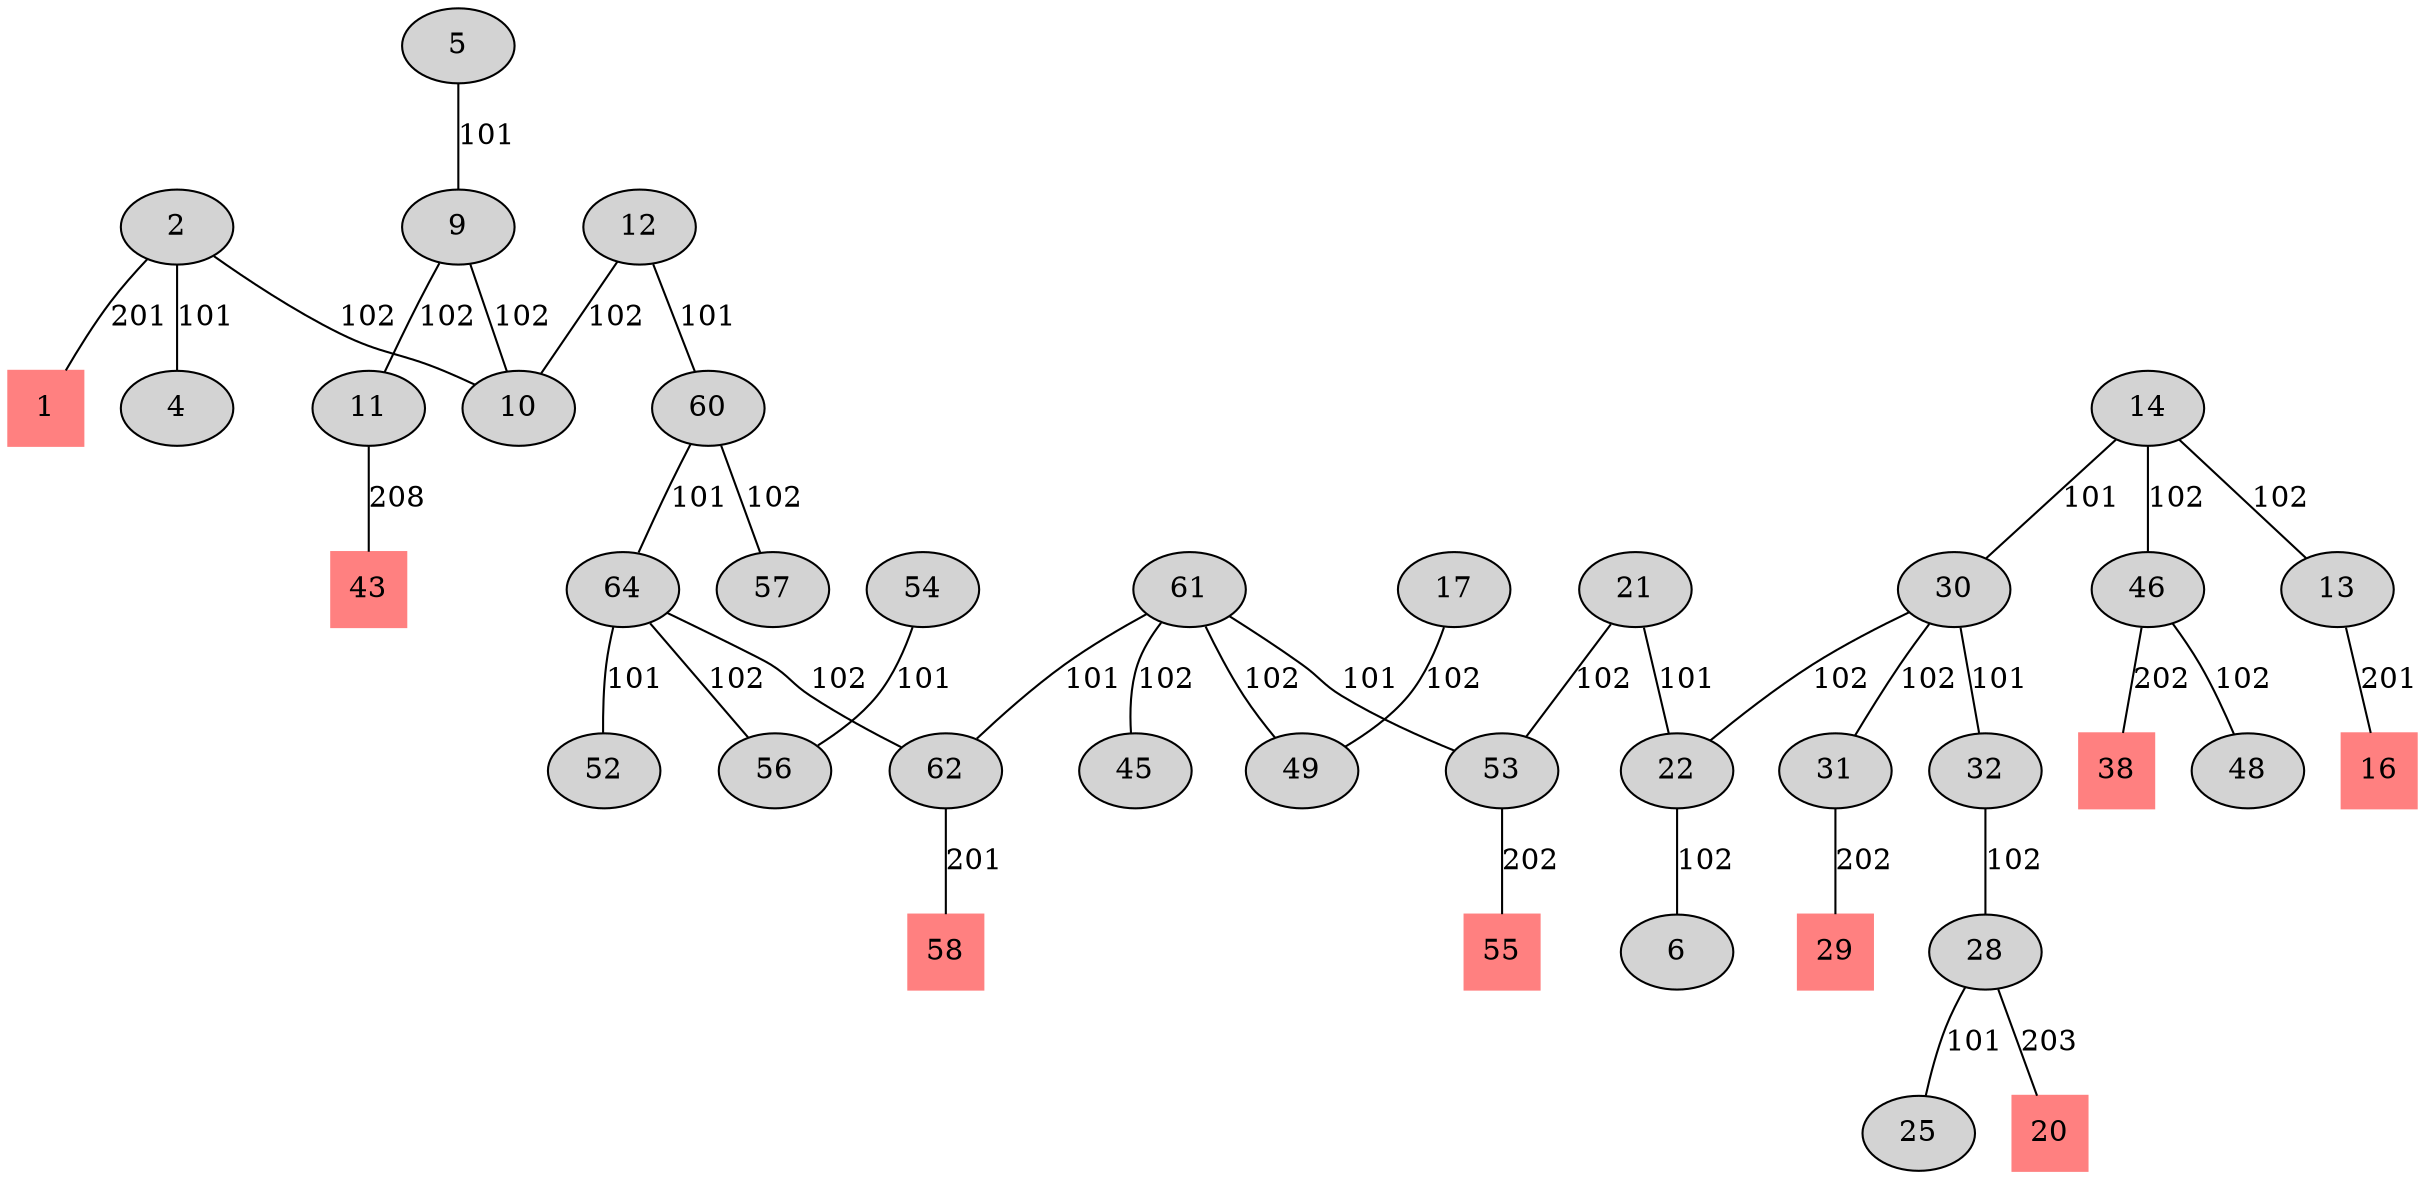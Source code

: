 graph {
node [style=filled];
    2--4 [label=101];
    2--10 [label=102];
    2--1 [label=201];
    1 [shape=square] [color="0.0 0.5 1.0"];
    5--9 [label=101];
    9--10 [label=102];
    9--11 [label=102];
    12--60 [label=101];
    12--10 [label=102];
    60--64 [label=101];
    60--57 [label=102];
    14--30 [label=101];
    14--46 [label=102];
    14--13 [label=102];
    30--32 [label=101];
    30--22 [label=102];
    30--31 [label=102];
    32--28 [label=102];
    64--52 [label=101];
    64--56 [label=102];
    64--62 [label=102];
    28--25 [label=101];
    28--20 [label=203];
    20 [shape=square] [color="0.0 0.5 1.0"];
    21--22 [label=101];
    21--53 [label=102];
    22--6 [label=102];
    61--62 [label=101];
    61--53 [label=101];
    61--49 [label=102];
    61--45 [label=102];
    62--58 [label=201];
    58 [shape=square] [color="0.0 0.5 1.0"];
    53--55 [label=202];
    55 [shape=square] [color="0.0 0.5 1.0"];
    54--56 [label=101];
    46--48 [label=102];
    46--38 [label=202];
    38 [shape=square] [color="0.0 0.5 1.0"];
    11--43 [label=208];
    43 [shape=square] [color="0.0 0.5 1.0"];
    13--16 [label=201];
    16 [shape=square] [color="0.0 0.5 1.0"];
    17--49 [label=102];
    31--29 [label=202];
    29 [shape=square] [color="0.0 0.5 1.0"];
}